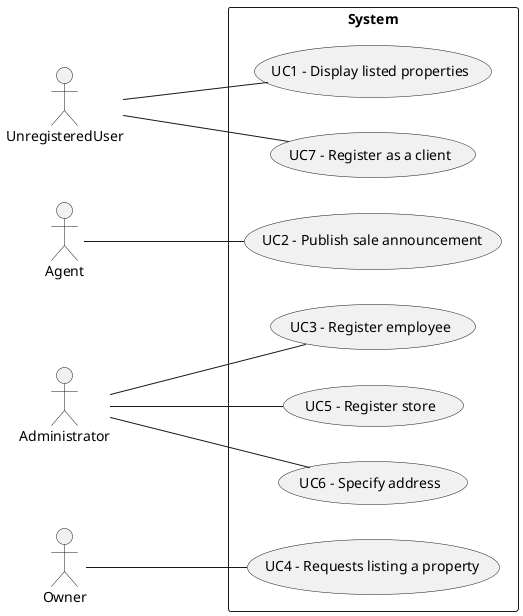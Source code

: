 @startuml
left to right direction
skinparam packageStyle rect


actor UnregisteredUser
actor Agent
actor Administrator
actor Owner

rectangle System{

    UnregisteredUser --- (UC1 - Display listed properties)

    UnregisteredUser --- (UC7 - Register as a client)

    Agent --- (UC2 - Publish sale announcement)

    Administrator --- (UC3 - Register employee)

    Owner --- (UC4 - Requests listing a property)

    Administrator --- (UC5 - Register store)

    Administrator --- (UC6 - Specify address)
}

@enduml